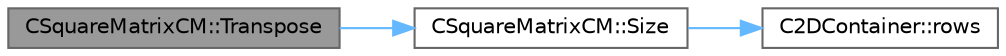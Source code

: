 digraph "CSquareMatrixCM::Transpose"
{
 // LATEX_PDF_SIZE
  bgcolor="transparent";
  edge [fontname=Helvetica,fontsize=10,labelfontname=Helvetica,labelfontsize=10];
  node [fontname=Helvetica,fontsize=10,shape=box,height=0.2,width=0.4];
  rankdir="LR";
  Node1 [id="Node000001",label="CSquareMatrixCM::Transpose",height=0.2,width=0.4,color="gray40", fillcolor="grey60", style="filled", fontcolor="black",tooltip="Function, which transposes the matrix in-place."];
  Node1 -> Node2 [id="edge1_Node000001_Node000002",color="steelblue1",style="solid",tooltip=" "];
  Node2 [id="Node000002",label="CSquareMatrixCM::Size",height=0.2,width=0.4,color="grey40", fillcolor="white", style="filled",URL="$classCSquareMatrixCM.html#a3d05c1ef670b7f984d028d311afa4ace",tooltip="Function, which makes available the size of the matrix."];
  Node2 -> Node3 [id="edge2_Node000002_Node000003",color="steelblue1",style="solid",tooltip=" "];
  Node3 [id="Node000003",label="C2DContainer::rows",height=0.2,width=0.4,color="grey40", fillcolor="white", style="filled",URL="$classC2DContainer.html#ae383e99c56a27231333d71dfb8810623",tooltip=" "];
}
